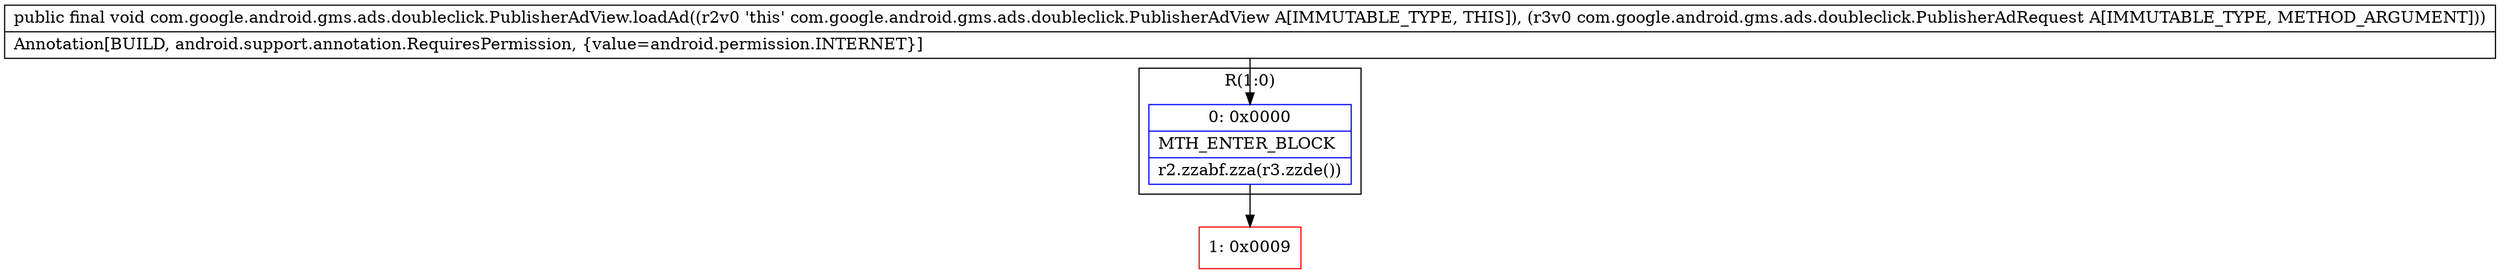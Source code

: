 digraph "CFG forcom.google.android.gms.ads.doubleclick.PublisherAdView.loadAd(Lcom\/google\/android\/gms\/ads\/doubleclick\/PublisherAdRequest;)V" {
subgraph cluster_Region_340503971 {
label = "R(1:0)";
node [shape=record,color=blue];
Node_0 [shape=record,label="{0\:\ 0x0000|MTH_ENTER_BLOCK\l|r2.zzabf.zza(r3.zzde())\l}"];
}
Node_1 [shape=record,color=red,label="{1\:\ 0x0009}"];
MethodNode[shape=record,label="{public final void com.google.android.gms.ads.doubleclick.PublisherAdView.loadAd((r2v0 'this' com.google.android.gms.ads.doubleclick.PublisherAdView A[IMMUTABLE_TYPE, THIS]), (r3v0 com.google.android.gms.ads.doubleclick.PublisherAdRequest A[IMMUTABLE_TYPE, METHOD_ARGUMENT]))  | Annotation[BUILD, android.support.annotation.RequiresPermission, \{value=android.permission.INTERNET\}]\l}"];
MethodNode -> Node_0;
Node_0 -> Node_1;
}

